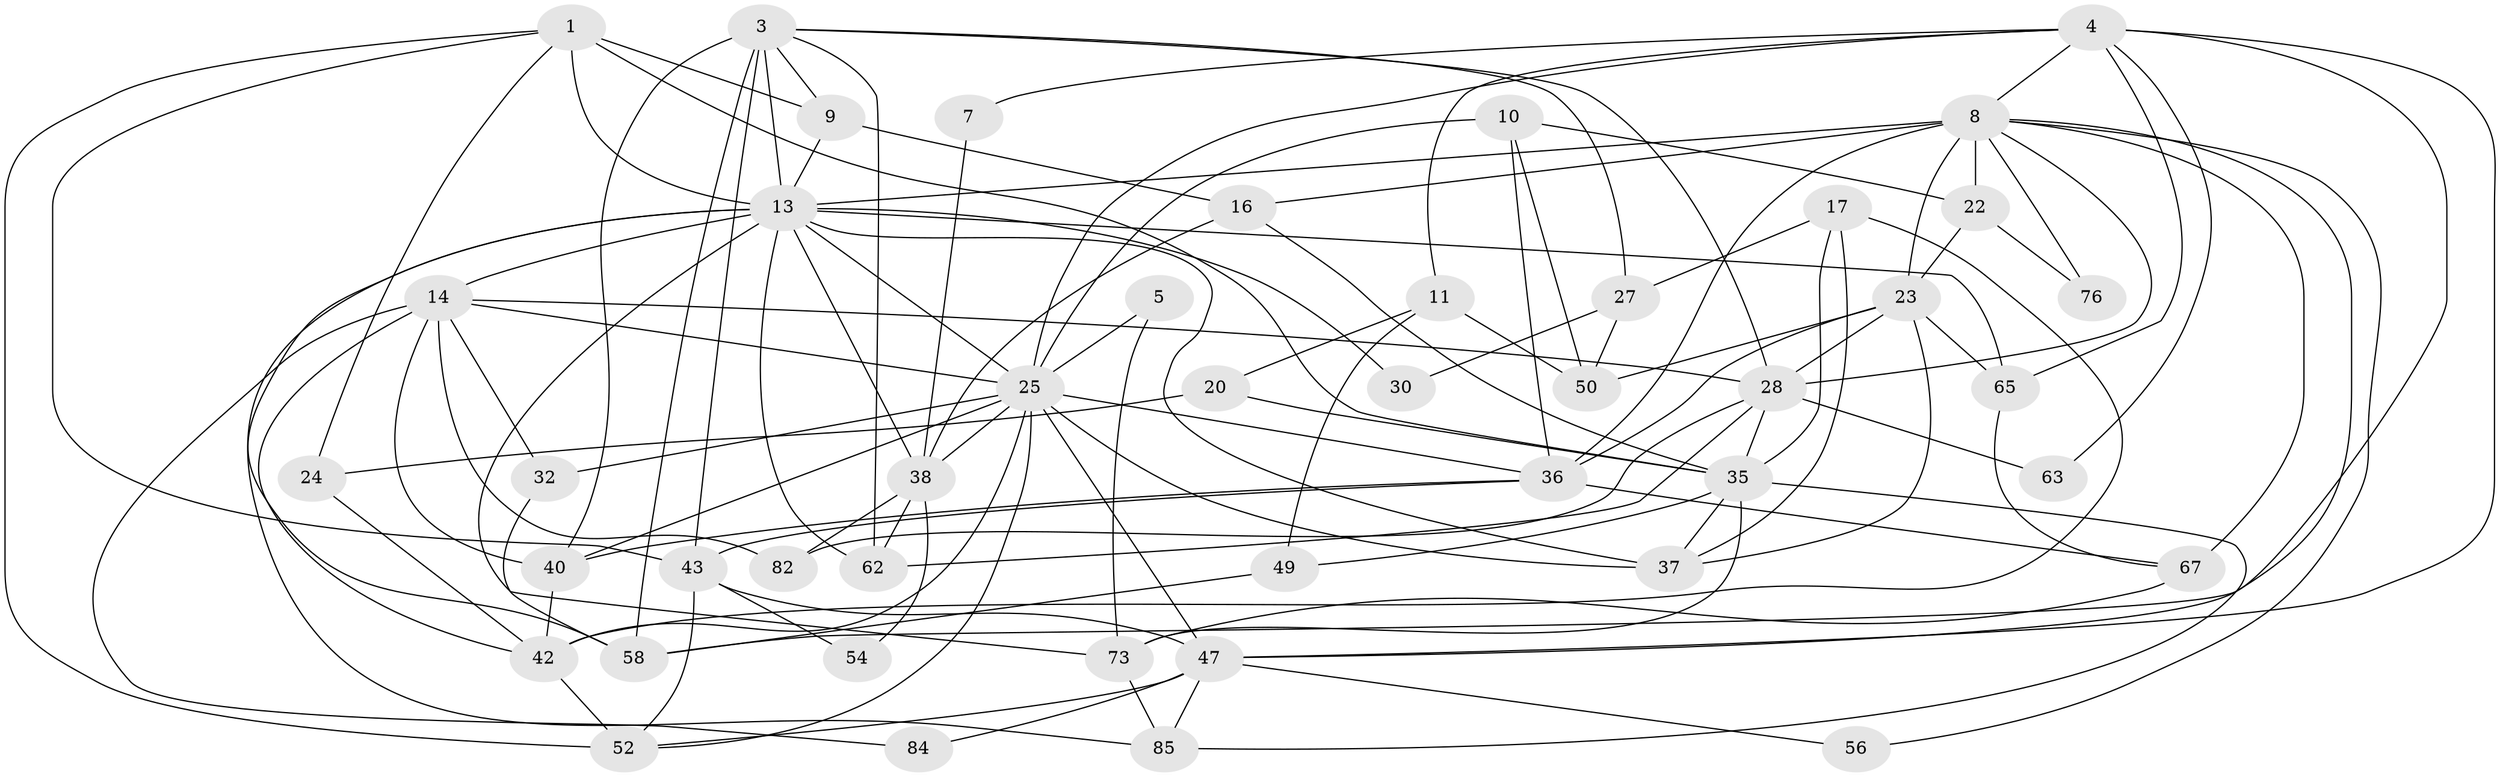 // original degree distribution, {4: 0.3076923076923077, 2: 0.13186813186813187, 6: 0.10989010989010989, 3: 0.24175824175824176, 5: 0.17582417582417584, 7: 0.02197802197802198, 8: 0.01098901098901099}
// Generated by graph-tools (version 1.1) at 2025/15/03/09/25 04:15:04]
// undirected, 45 vertices, 115 edges
graph export_dot {
graph [start="1"]
  node [color=gray90,style=filled];
  1 [super="+15+2"];
  3 [super="+21+6"];
  4 [super="+29+68"];
  5;
  7;
  8 [super="+12+18"];
  9 [super="+55"];
  10 [super="+66"];
  11 [super="+59"];
  13 [super="+19+31"];
  14 [super="+41"];
  16 [super="+61"];
  17 [super="+79"];
  20;
  22;
  23 [super="+71+51"];
  24;
  25 [super="+53+70+87"];
  27;
  28 [super="+72"];
  30;
  32;
  35 [super="+90"];
  36 [super="+75+64+46"];
  37 [super="+44"];
  38 [super="+57+45"];
  40;
  42 [super="+86"];
  43 [super="+77"];
  47 [super="+69+81"];
  49;
  50;
  52 [super="+83+74"];
  54;
  56;
  58;
  62;
  63;
  65 [super="+88"];
  67 [super="+80"];
  73;
  76;
  82;
  84;
  85;
  1 -- 35;
  1 -- 43;
  1 -- 52 [weight=2];
  1 -- 9;
  1 -- 24;
  1 -- 13 [weight=4];
  3 -- 43;
  3 -- 27;
  3 -- 13 [weight=2];
  3 -- 40;
  3 -- 58;
  3 -- 62;
  3 -- 28;
  3 -- 9;
  4 -- 65;
  4 -- 8;
  4 -- 47;
  4 -- 25;
  4 -- 7;
  4 -- 58;
  4 -- 63;
  4 -- 11;
  5 -- 73;
  5 -- 25;
  7 -- 38;
  8 -- 36 [weight=3];
  8 -- 23;
  8 -- 76;
  8 -- 47;
  8 -- 16;
  8 -- 22;
  8 -- 56;
  8 -- 28;
  8 -- 67;
  8 -- 13;
  9 -- 16;
  9 -- 13 [weight=3];
  10 -- 22;
  10 -- 25 [weight=2];
  10 -- 50;
  10 -- 36;
  11 -- 49 [weight=2];
  11 -- 50;
  11 -- 20;
  13 -- 37;
  13 -- 73;
  13 -- 14;
  13 -- 62 [weight=2];
  13 -- 58;
  13 -- 30 [weight=2];
  13 -- 25;
  13 -- 38 [weight=4];
  13 -- 85;
  13 -- 65;
  14 -- 32;
  14 -- 40;
  14 -- 84;
  14 -- 25 [weight=2];
  14 -- 42;
  14 -- 82;
  14 -- 28;
  16 -- 38;
  16 -- 35;
  17 -- 35;
  17 -- 42 [weight=2];
  17 -- 27;
  17 -- 37;
  20 -- 24;
  20 -- 35;
  22 -- 76;
  22 -- 23;
  23 -- 37;
  23 -- 50;
  23 -- 36 [weight=2];
  23 -- 28;
  23 -- 65;
  24 -- 42;
  25 -- 40;
  25 -- 36;
  25 -- 47 [weight=2];
  25 -- 32;
  25 -- 37;
  25 -- 52;
  25 -- 42;
  25 -- 38;
  27 -- 30;
  27 -- 50;
  28 -- 82;
  28 -- 35;
  28 -- 62;
  28 -- 63;
  32 -- 58;
  35 -- 49;
  35 -- 73;
  35 -- 37;
  35 -- 85;
  36 -- 40;
  36 -- 67;
  36 -- 43;
  38 -- 54;
  38 -- 82;
  38 -- 62;
  40 -- 42;
  42 -- 52;
  43 -- 52;
  43 -- 54;
  43 -- 47;
  47 -- 84;
  47 -- 52;
  47 -- 56;
  47 -- 85;
  49 -- 58;
  65 -- 67;
  67 -- 73;
  73 -- 85;
}
